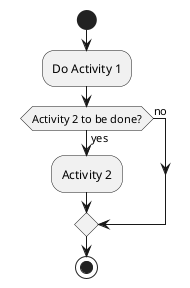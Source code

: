 @startuml

'Example Activity (Flow) Diagram
'For documentation see https://plantuml.com/activity-diagram-beta

start
:Do Activity 1;
if (Activity 2 to be done?) then (yes)
  :Activity 2;
else (no)
endif

stop

@enduml

